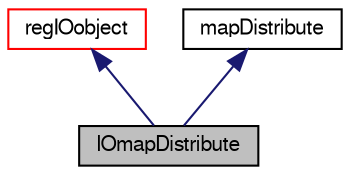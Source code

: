 digraph "IOmapDistribute"
{
  bgcolor="transparent";
  edge [fontname="FreeSans",fontsize="10",labelfontname="FreeSans",labelfontsize="10"];
  node [fontname="FreeSans",fontsize="10",shape=record];
  Node4 [label="IOmapDistribute",height=0.2,width=0.4,color="black", fillcolor="grey75", style="filled", fontcolor="black"];
  Node5 -> Node4 [dir="back",color="midnightblue",fontsize="10",style="solid",fontname="FreeSans"];
  Node5 [label="regIOobject",height=0.2,width=0.4,color="red",URL="$a26334.html",tooltip="regIOobject is an abstract class derived from IOobject to handle automatic object registration with t..."];
  Node12 -> Node4 [dir="back",color="midnightblue",fontsize="10",style="solid",fontname="FreeSans"];
  Node12 [label="mapDistribute",height=0.2,width=0.4,color="black",URL="$a27362.html",tooltip="Class containing processor-to-processor mapping information. "];
}
